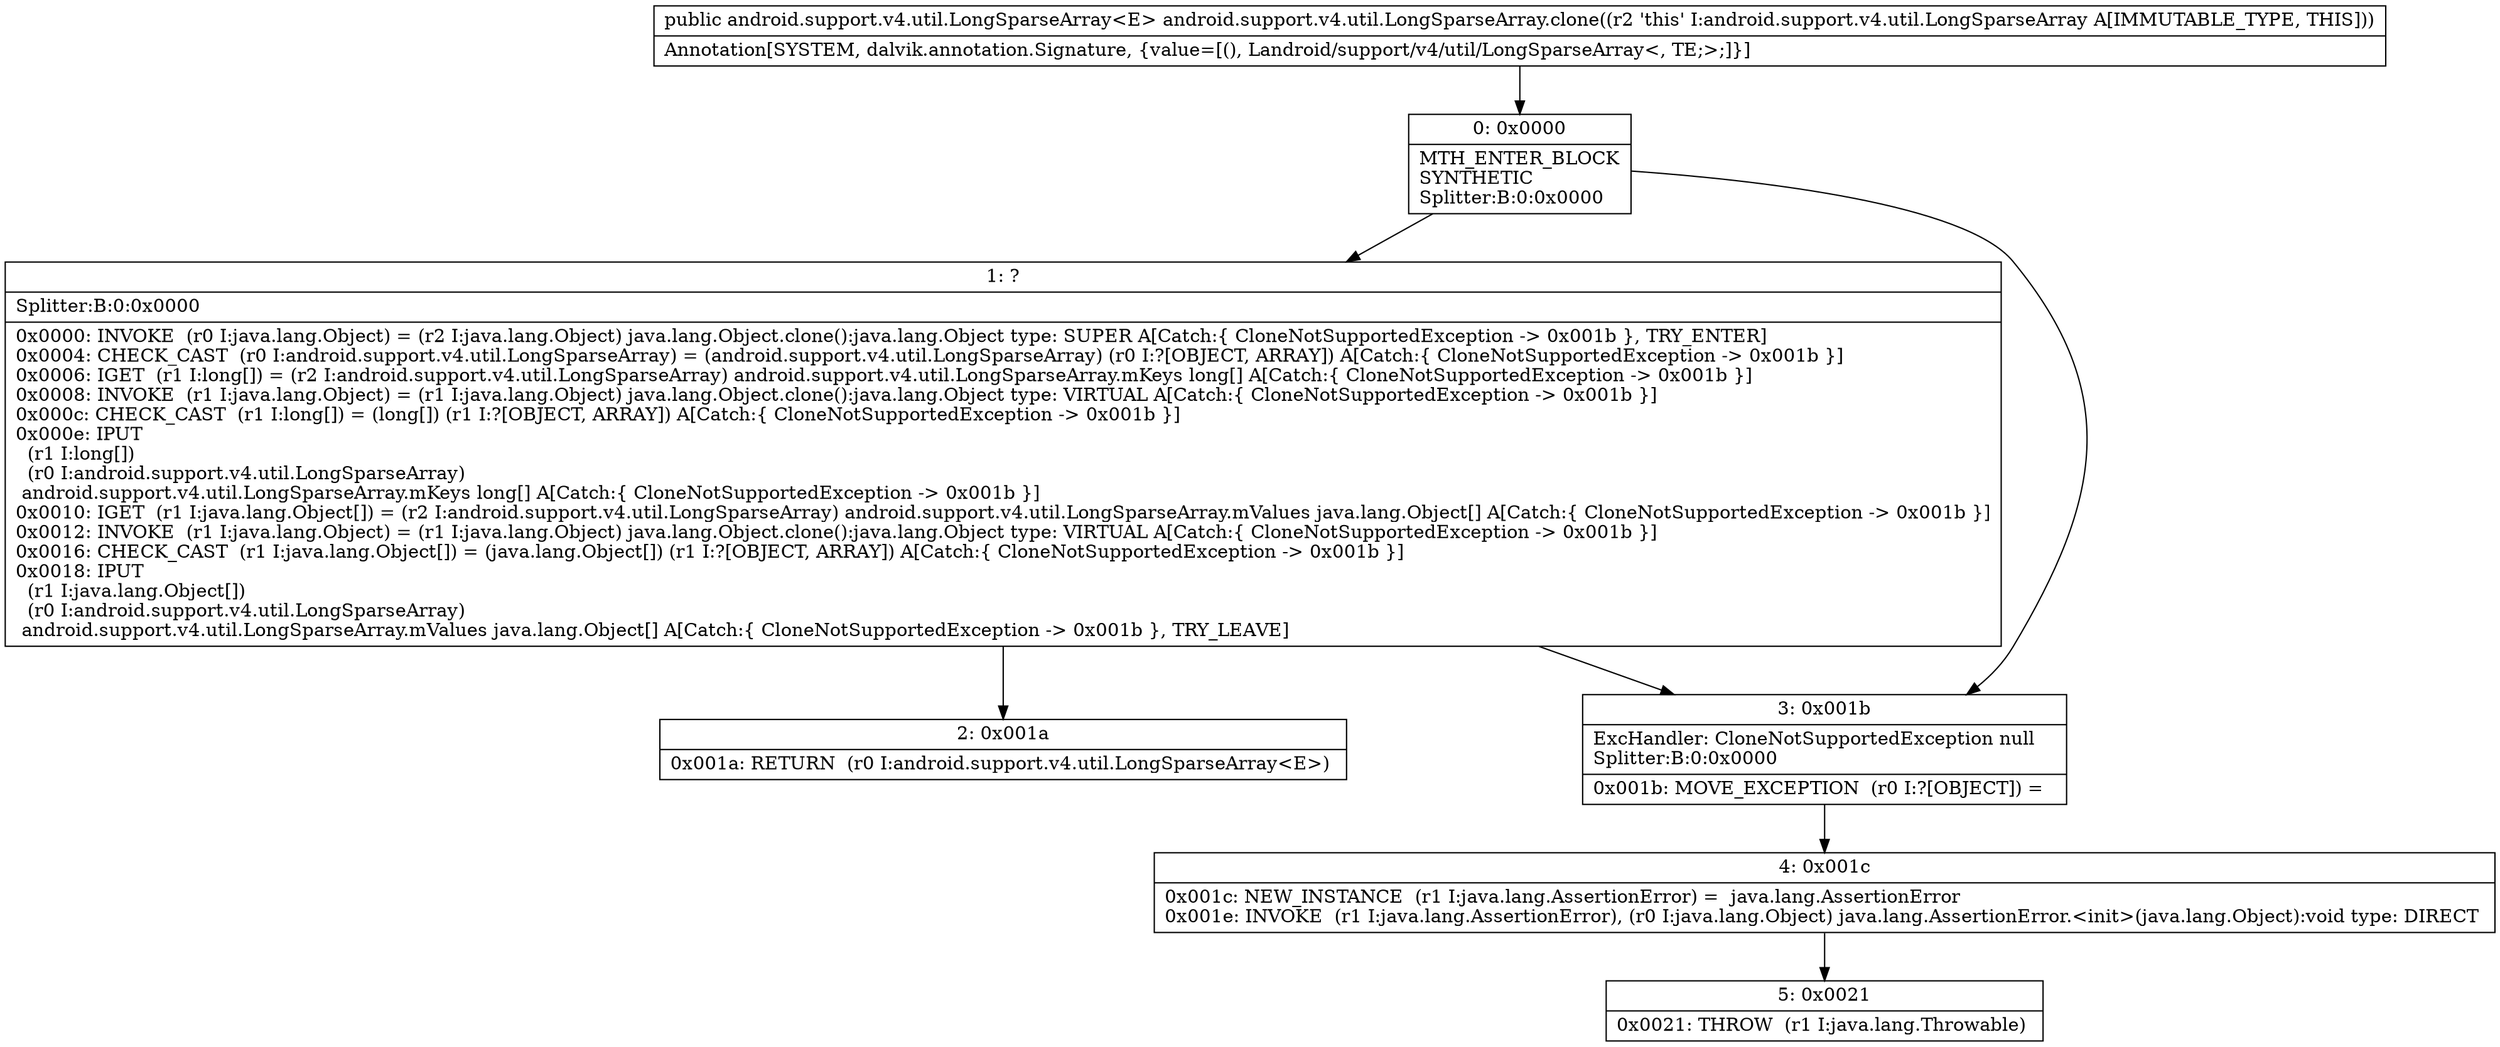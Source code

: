 digraph "CFG forandroid.support.v4.util.LongSparseArray.clone()Landroid\/support\/v4\/util\/LongSparseArray;" {
Node_0 [shape=record,label="{0\:\ 0x0000|MTH_ENTER_BLOCK\lSYNTHETIC\lSplitter:B:0:0x0000\l}"];
Node_1 [shape=record,label="{1\:\ ?|Splitter:B:0:0x0000\l|0x0000: INVOKE  (r0 I:java.lang.Object) = (r2 I:java.lang.Object) java.lang.Object.clone():java.lang.Object type: SUPER A[Catch:\{ CloneNotSupportedException \-\> 0x001b \}, TRY_ENTER]\l0x0004: CHECK_CAST  (r0 I:android.support.v4.util.LongSparseArray) = (android.support.v4.util.LongSparseArray) (r0 I:?[OBJECT, ARRAY]) A[Catch:\{ CloneNotSupportedException \-\> 0x001b \}]\l0x0006: IGET  (r1 I:long[]) = (r2 I:android.support.v4.util.LongSparseArray) android.support.v4.util.LongSparseArray.mKeys long[] A[Catch:\{ CloneNotSupportedException \-\> 0x001b \}]\l0x0008: INVOKE  (r1 I:java.lang.Object) = (r1 I:java.lang.Object) java.lang.Object.clone():java.lang.Object type: VIRTUAL A[Catch:\{ CloneNotSupportedException \-\> 0x001b \}]\l0x000c: CHECK_CAST  (r1 I:long[]) = (long[]) (r1 I:?[OBJECT, ARRAY]) A[Catch:\{ CloneNotSupportedException \-\> 0x001b \}]\l0x000e: IPUT  \l  (r1 I:long[])\l  (r0 I:android.support.v4.util.LongSparseArray)\l android.support.v4.util.LongSparseArray.mKeys long[] A[Catch:\{ CloneNotSupportedException \-\> 0x001b \}]\l0x0010: IGET  (r1 I:java.lang.Object[]) = (r2 I:android.support.v4.util.LongSparseArray) android.support.v4.util.LongSparseArray.mValues java.lang.Object[] A[Catch:\{ CloneNotSupportedException \-\> 0x001b \}]\l0x0012: INVOKE  (r1 I:java.lang.Object) = (r1 I:java.lang.Object) java.lang.Object.clone():java.lang.Object type: VIRTUAL A[Catch:\{ CloneNotSupportedException \-\> 0x001b \}]\l0x0016: CHECK_CAST  (r1 I:java.lang.Object[]) = (java.lang.Object[]) (r1 I:?[OBJECT, ARRAY]) A[Catch:\{ CloneNotSupportedException \-\> 0x001b \}]\l0x0018: IPUT  \l  (r1 I:java.lang.Object[])\l  (r0 I:android.support.v4.util.LongSparseArray)\l android.support.v4.util.LongSparseArray.mValues java.lang.Object[] A[Catch:\{ CloneNotSupportedException \-\> 0x001b \}, TRY_LEAVE]\l}"];
Node_2 [shape=record,label="{2\:\ 0x001a|0x001a: RETURN  (r0 I:android.support.v4.util.LongSparseArray\<E\>) \l}"];
Node_3 [shape=record,label="{3\:\ 0x001b|ExcHandler: CloneNotSupportedException null\lSplitter:B:0:0x0000\l|0x001b: MOVE_EXCEPTION  (r0 I:?[OBJECT]) =  \l}"];
Node_4 [shape=record,label="{4\:\ 0x001c|0x001c: NEW_INSTANCE  (r1 I:java.lang.AssertionError) =  java.lang.AssertionError \l0x001e: INVOKE  (r1 I:java.lang.AssertionError), (r0 I:java.lang.Object) java.lang.AssertionError.\<init\>(java.lang.Object):void type: DIRECT \l}"];
Node_5 [shape=record,label="{5\:\ 0x0021|0x0021: THROW  (r1 I:java.lang.Throwable) \l}"];
MethodNode[shape=record,label="{public android.support.v4.util.LongSparseArray\<E\> android.support.v4.util.LongSparseArray.clone((r2 'this' I:android.support.v4.util.LongSparseArray A[IMMUTABLE_TYPE, THIS]))  | Annotation[SYSTEM, dalvik.annotation.Signature, \{value=[(), Landroid\/support\/v4\/util\/LongSparseArray\<, TE;\>;]\}]\l}"];
MethodNode -> Node_0;
Node_0 -> Node_1;
Node_0 -> Node_3;
Node_1 -> Node_2;
Node_1 -> Node_3;
Node_3 -> Node_4;
Node_4 -> Node_5;
}

